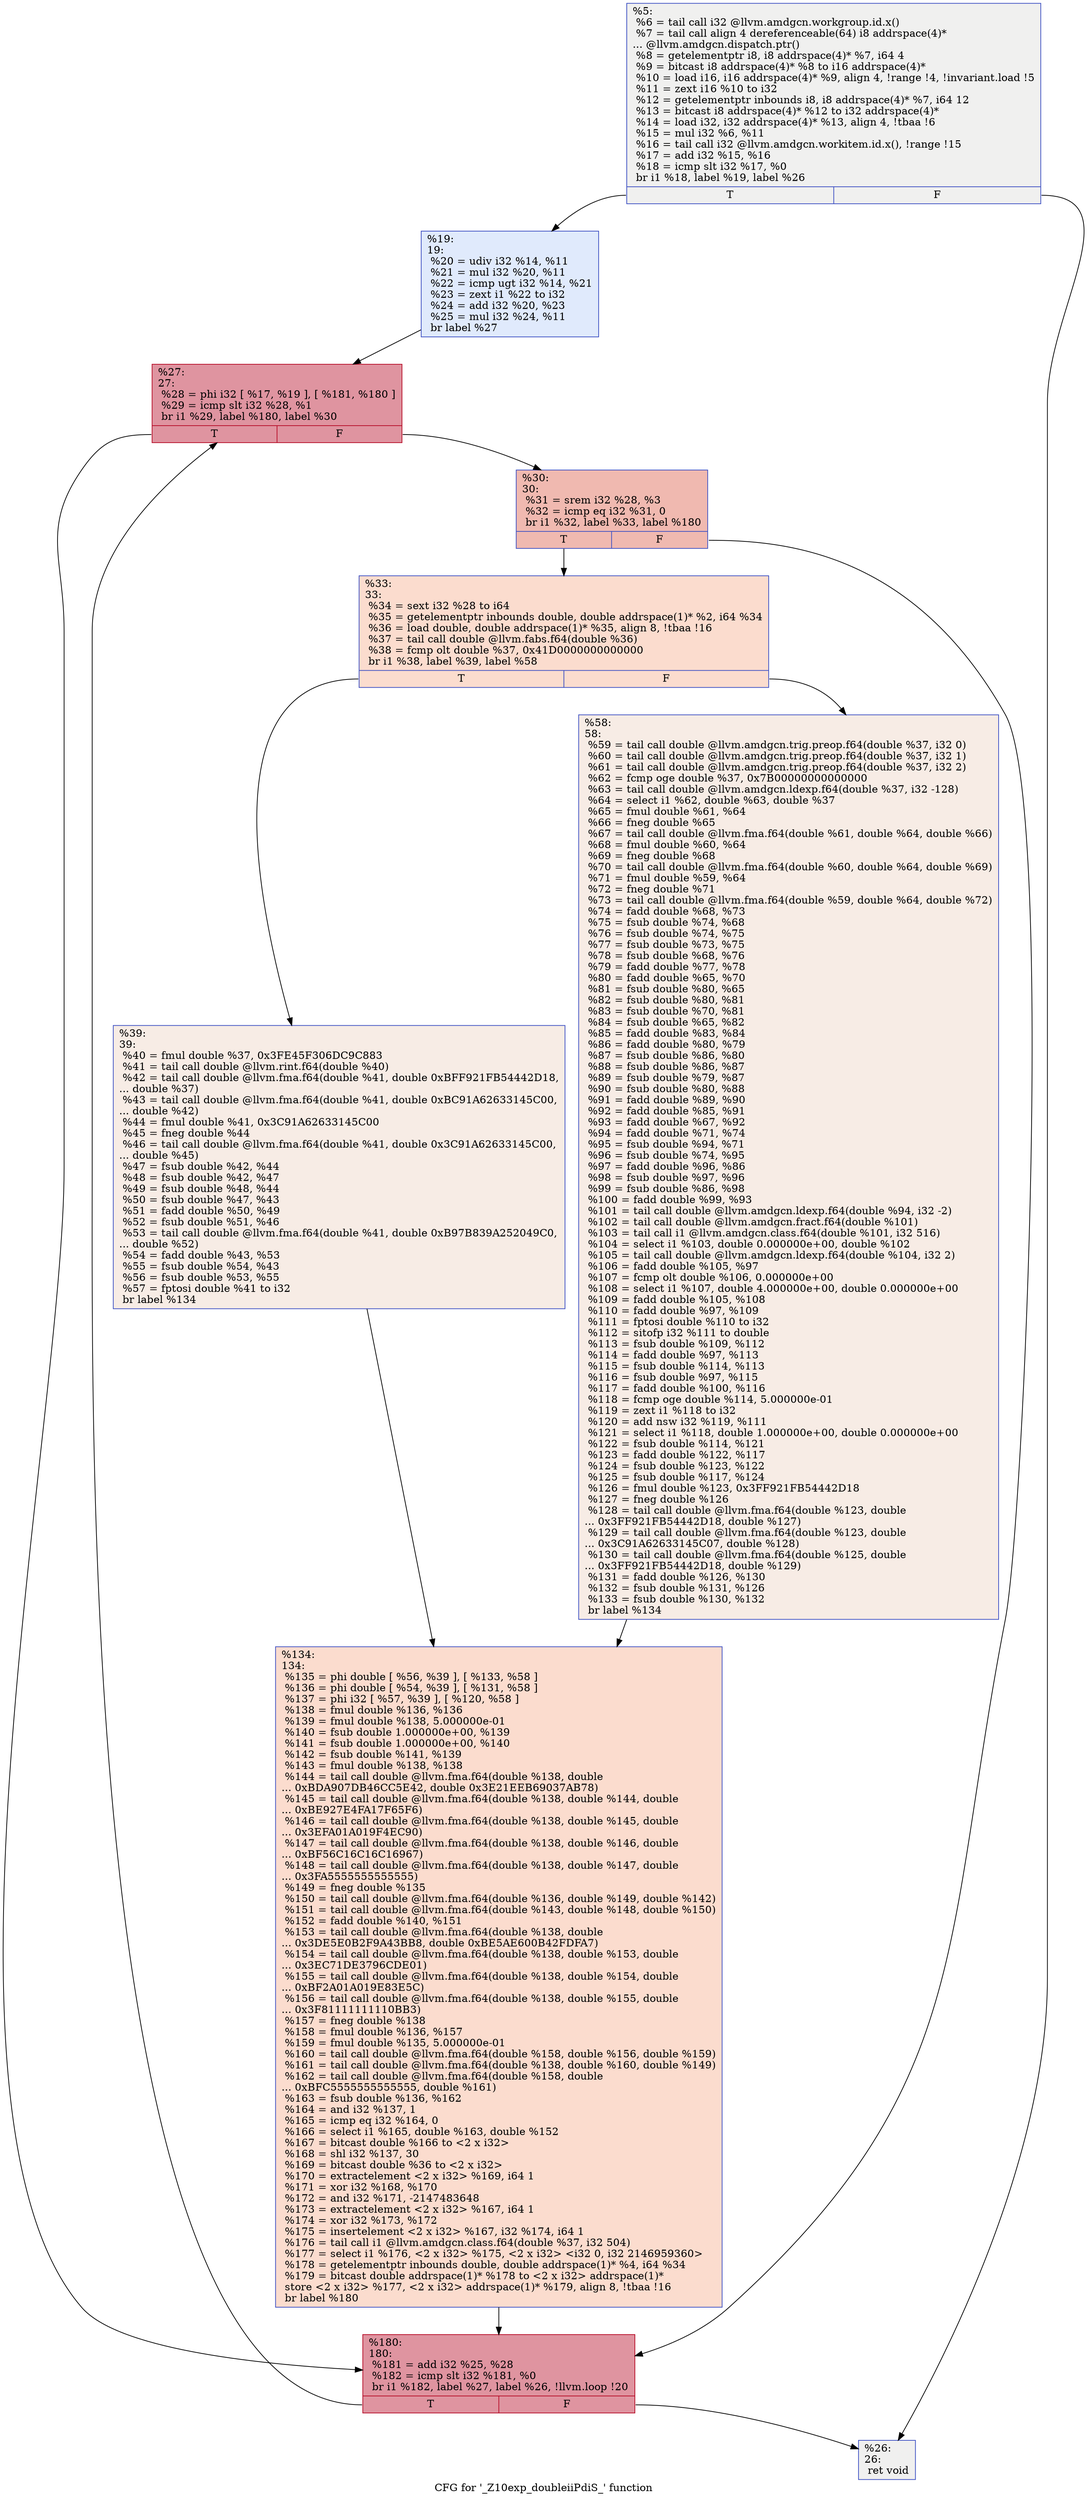 digraph "CFG for '_Z10exp_doubleiiPdiS_' function" {
	label="CFG for '_Z10exp_doubleiiPdiS_' function";

	Node0x53954d0 [shape=record,color="#3d50c3ff", style=filled, fillcolor="#dedcdb70",label="{%5:\l  %6 = tail call i32 @llvm.amdgcn.workgroup.id.x()\l  %7 = tail call align 4 dereferenceable(64) i8 addrspace(4)*\l... @llvm.amdgcn.dispatch.ptr()\l  %8 = getelementptr i8, i8 addrspace(4)* %7, i64 4\l  %9 = bitcast i8 addrspace(4)* %8 to i16 addrspace(4)*\l  %10 = load i16, i16 addrspace(4)* %9, align 4, !range !4, !invariant.load !5\l  %11 = zext i16 %10 to i32\l  %12 = getelementptr inbounds i8, i8 addrspace(4)* %7, i64 12\l  %13 = bitcast i8 addrspace(4)* %12 to i32 addrspace(4)*\l  %14 = load i32, i32 addrspace(4)* %13, align 4, !tbaa !6\l  %15 = mul i32 %6, %11\l  %16 = tail call i32 @llvm.amdgcn.workitem.id.x(), !range !15\l  %17 = add i32 %15, %16\l  %18 = icmp slt i32 %17, %0\l  br i1 %18, label %19, label %26\l|{<s0>T|<s1>F}}"];
	Node0x53954d0:s0 -> Node0x5397700;
	Node0x53954d0:s1 -> Node0x5397790;
	Node0x5397700 [shape=record,color="#3d50c3ff", style=filled, fillcolor="#b9d0f970",label="{%19:\l19:                                               \l  %20 = udiv i32 %14, %11\l  %21 = mul i32 %20, %11\l  %22 = icmp ugt i32 %14, %21\l  %23 = zext i1 %22 to i32\l  %24 = add i32 %20, %23\l  %25 = mul i32 %24, %11\l  br label %27\l}"];
	Node0x5397700 -> Node0x5397c10;
	Node0x5397790 [shape=record,color="#3d50c3ff", style=filled, fillcolor="#dedcdb70",label="{%26:\l26:                                               \l  ret void\l}"];
	Node0x5397c10 [shape=record,color="#b70d28ff", style=filled, fillcolor="#b70d2870",label="{%27:\l27:                                               \l  %28 = phi i32 [ %17, %19 ], [ %181, %180 ]\l  %29 = icmp slt i32 %28, %1\l  br i1 %29, label %180, label %30\l|{<s0>T|<s1>F}}"];
	Node0x5397c10:s0 -> Node0x5397d20;
	Node0x5397c10:s1 -> Node0x5397eb0;
	Node0x5397eb0 [shape=record,color="#3d50c3ff", style=filled, fillcolor="#de614d70",label="{%30:\l30:                                               \l  %31 = srem i32 %28, %3\l  %32 = icmp eq i32 %31, 0\l  br i1 %32, label %33, label %180\l|{<s0>T|<s1>F}}"];
	Node0x5397eb0:s0 -> Node0x5397560;
	Node0x5397eb0:s1 -> Node0x5397d20;
	Node0x5397560 [shape=record,color="#3d50c3ff", style=filled, fillcolor="#f7af9170",label="{%33:\l33:                                               \l  %34 = sext i32 %28 to i64\l  %35 = getelementptr inbounds double, double addrspace(1)* %2, i64 %34\l  %36 = load double, double addrspace(1)* %35, align 8, !tbaa !16\l  %37 = tail call double @llvm.fabs.f64(double %36)\l  %38 = fcmp olt double %37, 0x41D0000000000000\l  br i1 %38, label %39, label %58\l|{<s0>T|<s1>F}}"];
	Node0x5397560:s0 -> Node0x53992a0;
	Node0x5397560:s1 -> Node0x5399330;
	Node0x53992a0 [shape=record,color="#3d50c3ff", style=filled, fillcolor="#ecd3c570",label="{%39:\l39:                                               \l  %40 = fmul double %37, 0x3FE45F306DC9C883\l  %41 = tail call double @llvm.rint.f64(double %40)\l  %42 = tail call double @llvm.fma.f64(double %41, double 0xBFF921FB54442D18,\l... double %37)\l  %43 = tail call double @llvm.fma.f64(double %41, double 0xBC91A62633145C00,\l... double %42)\l  %44 = fmul double %41, 0x3C91A62633145C00\l  %45 = fneg double %44\l  %46 = tail call double @llvm.fma.f64(double %41, double 0x3C91A62633145C00,\l... double %45)\l  %47 = fsub double %42, %44\l  %48 = fsub double %42, %47\l  %49 = fsub double %48, %44\l  %50 = fsub double %47, %43\l  %51 = fadd double %50, %49\l  %52 = fsub double %51, %46\l  %53 = tail call double @llvm.fma.f64(double %41, double 0xB97B839A252049C0,\l... double %52)\l  %54 = fadd double %43, %53\l  %55 = fsub double %54, %43\l  %56 = fsub double %53, %55\l  %57 = fptosi double %41 to i32\l  br label %134\l}"];
	Node0x53992a0 -> Node0x539a4f0;
	Node0x5399330 [shape=record,color="#3d50c3ff", style=filled, fillcolor="#ecd3c570",label="{%58:\l58:                                               \l  %59 = tail call double @llvm.amdgcn.trig.preop.f64(double %37, i32 0)\l  %60 = tail call double @llvm.amdgcn.trig.preop.f64(double %37, i32 1)\l  %61 = tail call double @llvm.amdgcn.trig.preop.f64(double %37, i32 2)\l  %62 = fcmp oge double %37, 0x7B00000000000000\l  %63 = tail call double @llvm.amdgcn.ldexp.f64(double %37, i32 -128)\l  %64 = select i1 %62, double %63, double %37\l  %65 = fmul double %61, %64\l  %66 = fneg double %65\l  %67 = tail call double @llvm.fma.f64(double %61, double %64, double %66)\l  %68 = fmul double %60, %64\l  %69 = fneg double %68\l  %70 = tail call double @llvm.fma.f64(double %60, double %64, double %69)\l  %71 = fmul double %59, %64\l  %72 = fneg double %71\l  %73 = tail call double @llvm.fma.f64(double %59, double %64, double %72)\l  %74 = fadd double %68, %73\l  %75 = fsub double %74, %68\l  %76 = fsub double %74, %75\l  %77 = fsub double %73, %75\l  %78 = fsub double %68, %76\l  %79 = fadd double %77, %78\l  %80 = fadd double %65, %70\l  %81 = fsub double %80, %65\l  %82 = fsub double %80, %81\l  %83 = fsub double %70, %81\l  %84 = fsub double %65, %82\l  %85 = fadd double %83, %84\l  %86 = fadd double %80, %79\l  %87 = fsub double %86, %80\l  %88 = fsub double %86, %87\l  %89 = fsub double %79, %87\l  %90 = fsub double %80, %88\l  %91 = fadd double %89, %90\l  %92 = fadd double %85, %91\l  %93 = fadd double %67, %92\l  %94 = fadd double %71, %74\l  %95 = fsub double %94, %71\l  %96 = fsub double %74, %95\l  %97 = fadd double %96, %86\l  %98 = fsub double %97, %96\l  %99 = fsub double %86, %98\l  %100 = fadd double %99, %93\l  %101 = tail call double @llvm.amdgcn.ldexp.f64(double %94, i32 -2)\l  %102 = tail call double @llvm.amdgcn.fract.f64(double %101)\l  %103 = tail call i1 @llvm.amdgcn.class.f64(double %101, i32 516)\l  %104 = select i1 %103, double 0.000000e+00, double %102\l  %105 = tail call double @llvm.amdgcn.ldexp.f64(double %104, i32 2)\l  %106 = fadd double %105, %97\l  %107 = fcmp olt double %106, 0.000000e+00\l  %108 = select i1 %107, double 4.000000e+00, double 0.000000e+00\l  %109 = fadd double %105, %108\l  %110 = fadd double %97, %109\l  %111 = fptosi double %110 to i32\l  %112 = sitofp i32 %111 to double\l  %113 = fsub double %109, %112\l  %114 = fadd double %97, %113\l  %115 = fsub double %114, %113\l  %116 = fsub double %97, %115\l  %117 = fadd double %100, %116\l  %118 = fcmp oge double %114, 5.000000e-01\l  %119 = zext i1 %118 to i32\l  %120 = add nsw i32 %119, %111\l  %121 = select i1 %118, double 1.000000e+00, double 0.000000e+00\l  %122 = fsub double %114, %121\l  %123 = fadd double %122, %117\l  %124 = fsub double %123, %122\l  %125 = fsub double %117, %124\l  %126 = fmul double %123, 0x3FF921FB54442D18\l  %127 = fneg double %126\l  %128 = tail call double @llvm.fma.f64(double %123, double\l... 0x3FF921FB54442D18, double %127)\l  %129 = tail call double @llvm.fma.f64(double %123, double\l... 0x3C91A62633145C07, double %128)\l  %130 = tail call double @llvm.fma.f64(double %125, double\l... 0x3FF921FB54442D18, double %129)\l  %131 = fadd double %126, %130\l  %132 = fsub double %131, %126\l  %133 = fsub double %130, %132\l  br label %134\l}"];
	Node0x5399330 -> Node0x539a4f0;
	Node0x539a4f0 [shape=record,color="#3d50c3ff", style=filled, fillcolor="#f7af9170",label="{%134:\l134:                                              \l  %135 = phi double [ %56, %39 ], [ %133, %58 ]\l  %136 = phi double [ %54, %39 ], [ %131, %58 ]\l  %137 = phi i32 [ %57, %39 ], [ %120, %58 ]\l  %138 = fmul double %136, %136\l  %139 = fmul double %138, 5.000000e-01\l  %140 = fsub double 1.000000e+00, %139\l  %141 = fsub double 1.000000e+00, %140\l  %142 = fsub double %141, %139\l  %143 = fmul double %138, %138\l  %144 = tail call double @llvm.fma.f64(double %138, double\l... 0xBDA907DB46CC5E42, double 0x3E21EEB69037AB78)\l  %145 = tail call double @llvm.fma.f64(double %138, double %144, double\l... 0xBE927E4FA17F65F6)\l  %146 = tail call double @llvm.fma.f64(double %138, double %145, double\l... 0x3EFA01A019F4EC90)\l  %147 = tail call double @llvm.fma.f64(double %138, double %146, double\l... 0xBF56C16C16C16967)\l  %148 = tail call double @llvm.fma.f64(double %138, double %147, double\l... 0x3FA5555555555555)\l  %149 = fneg double %135\l  %150 = tail call double @llvm.fma.f64(double %136, double %149, double %142)\l  %151 = tail call double @llvm.fma.f64(double %143, double %148, double %150)\l  %152 = fadd double %140, %151\l  %153 = tail call double @llvm.fma.f64(double %138, double\l... 0x3DE5E0B2F9A43BB8, double 0xBE5AE600B42FDFA7)\l  %154 = tail call double @llvm.fma.f64(double %138, double %153, double\l... 0x3EC71DE3796CDE01)\l  %155 = tail call double @llvm.fma.f64(double %138, double %154, double\l... 0xBF2A01A019E83E5C)\l  %156 = tail call double @llvm.fma.f64(double %138, double %155, double\l... 0x3F81111111110BB3)\l  %157 = fneg double %138\l  %158 = fmul double %136, %157\l  %159 = fmul double %135, 5.000000e-01\l  %160 = tail call double @llvm.fma.f64(double %158, double %156, double %159)\l  %161 = tail call double @llvm.fma.f64(double %138, double %160, double %149)\l  %162 = tail call double @llvm.fma.f64(double %158, double\l... 0xBFC5555555555555, double %161)\l  %163 = fsub double %136, %162\l  %164 = and i32 %137, 1\l  %165 = icmp eq i32 %164, 0\l  %166 = select i1 %165, double %163, double %152\l  %167 = bitcast double %166 to \<2 x i32\>\l  %168 = shl i32 %137, 30\l  %169 = bitcast double %36 to \<2 x i32\>\l  %170 = extractelement \<2 x i32\> %169, i64 1\l  %171 = xor i32 %168, %170\l  %172 = and i32 %171, -2147483648\l  %173 = extractelement \<2 x i32\> %167, i64 1\l  %174 = xor i32 %173, %172\l  %175 = insertelement \<2 x i32\> %167, i32 %174, i64 1\l  %176 = tail call i1 @llvm.amdgcn.class.f64(double %37, i32 504)\l  %177 = select i1 %176, \<2 x i32\> %175, \<2 x i32\> \<i32 0, i32 2146959360\>\l  %178 = getelementptr inbounds double, double addrspace(1)* %4, i64 %34\l  %179 = bitcast double addrspace(1)* %178 to \<2 x i32\> addrspace(1)*\l  store \<2 x i32\> %177, \<2 x i32\> addrspace(1)* %179, align 8, !tbaa !16\l  br label %180\l}"];
	Node0x539a4f0 -> Node0x5397d20;
	Node0x5397d20 [shape=record,color="#b70d28ff", style=filled, fillcolor="#b70d2870",label="{%180:\l180:                                              \l  %181 = add i32 %25, %28\l  %182 = icmp slt i32 %181, %0\l  br i1 %182, label %27, label %26, !llvm.loop !20\l|{<s0>T|<s1>F}}"];
	Node0x5397d20:s0 -> Node0x5397c10;
	Node0x5397d20:s1 -> Node0x5397790;
}

